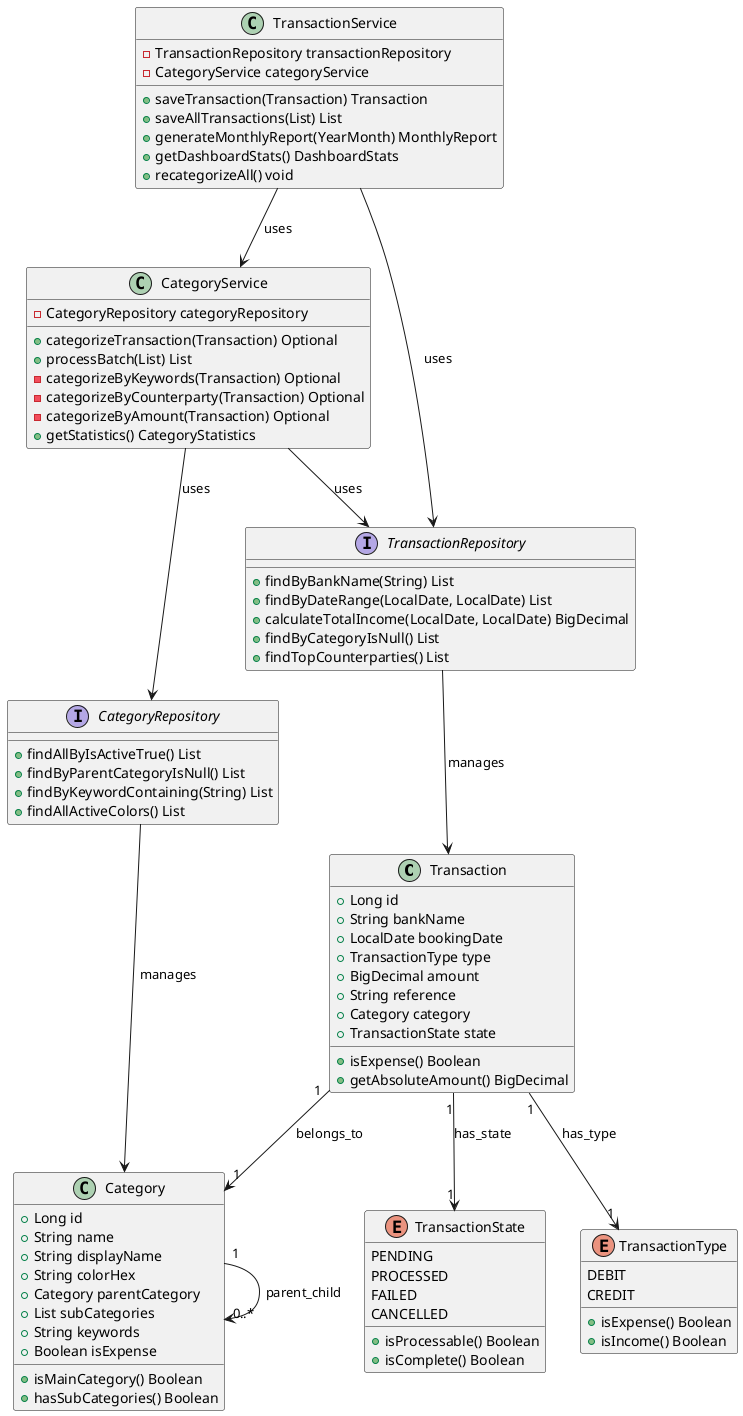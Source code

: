 @startuml
class Transaction {
  +Long id
  +String bankName
  +LocalDate bookingDate
  +TransactionType type
  +BigDecimal amount
  +String reference
  +Category category
  +TransactionState state
  +isExpense() Boolean
  +getAbsoluteAmount() BigDecimal
}

enum TransactionType {
  DEBIT
  CREDIT
  +isExpense() Boolean
  +isIncome() Boolean
}

class Category {
  +Long id
  +String name
  +String displayName
  +String colorHex
  +Category parentCategory
  +List subCategories
  +String keywords
  +Boolean isExpense
  +isMainCategory() Boolean
  +hasSubCategories() Boolean
}

enum TransactionState {
  PENDING
  PROCESSED
  FAILED
  CANCELLED
  +isProcessable() Boolean
  +isComplete() Boolean
}

interface TransactionRepository {
  +findByBankName(String) List
  +findByDateRange(LocalDate, LocalDate) List
  +calculateTotalIncome(LocalDate, LocalDate) BigDecimal
  +findByCategoryIsNull() List
  +findTopCounterparties() List
}

interface CategoryRepository {
  +findAllByIsActiveTrue() List
  +findByParentCategoryIsNull() List
  +findByKeywordContaining(String) List
  +findAllActiveColors() List
}

class TransactionService {
  -TransactionRepository transactionRepository
  -CategoryService categoryService
  +saveTransaction(Transaction) Transaction
  +saveAllTransactions(List) List
  +generateMonthlyReport(YearMonth) MonthlyReport
  +getDashboardStats() DashboardStats
  +recategorizeAll() void
}

class CategoryService {
  -CategoryRepository categoryRepository
  +categorizeTransaction(Transaction) Optional
  +processBatch(List) List
  -categorizeByKeywords(Transaction) Optional
  -categorizeByCounterparty(Transaction) Optional
  -categorizeByAmount(Transaction) Optional
  +getStatistics() CategoryStatistics
}

Transaction "1" --> "1" Category : belongs_to
Transaction "1" --> "1" TransactionType : has_type
Transaction "1" --> "1" TransactionState : has_state
Category "1" --> "0..*" Category : parent_child
TransactionRepository --> Transaction : manages
CategoryRepository --> Category : manages
TransactionService --> TransactionRepository : uses
TransactionService --> CategoryService : uses
CategoryService --> CategoryRepository : uses
CategoryService --> TransactionRepository : uses

@enduml